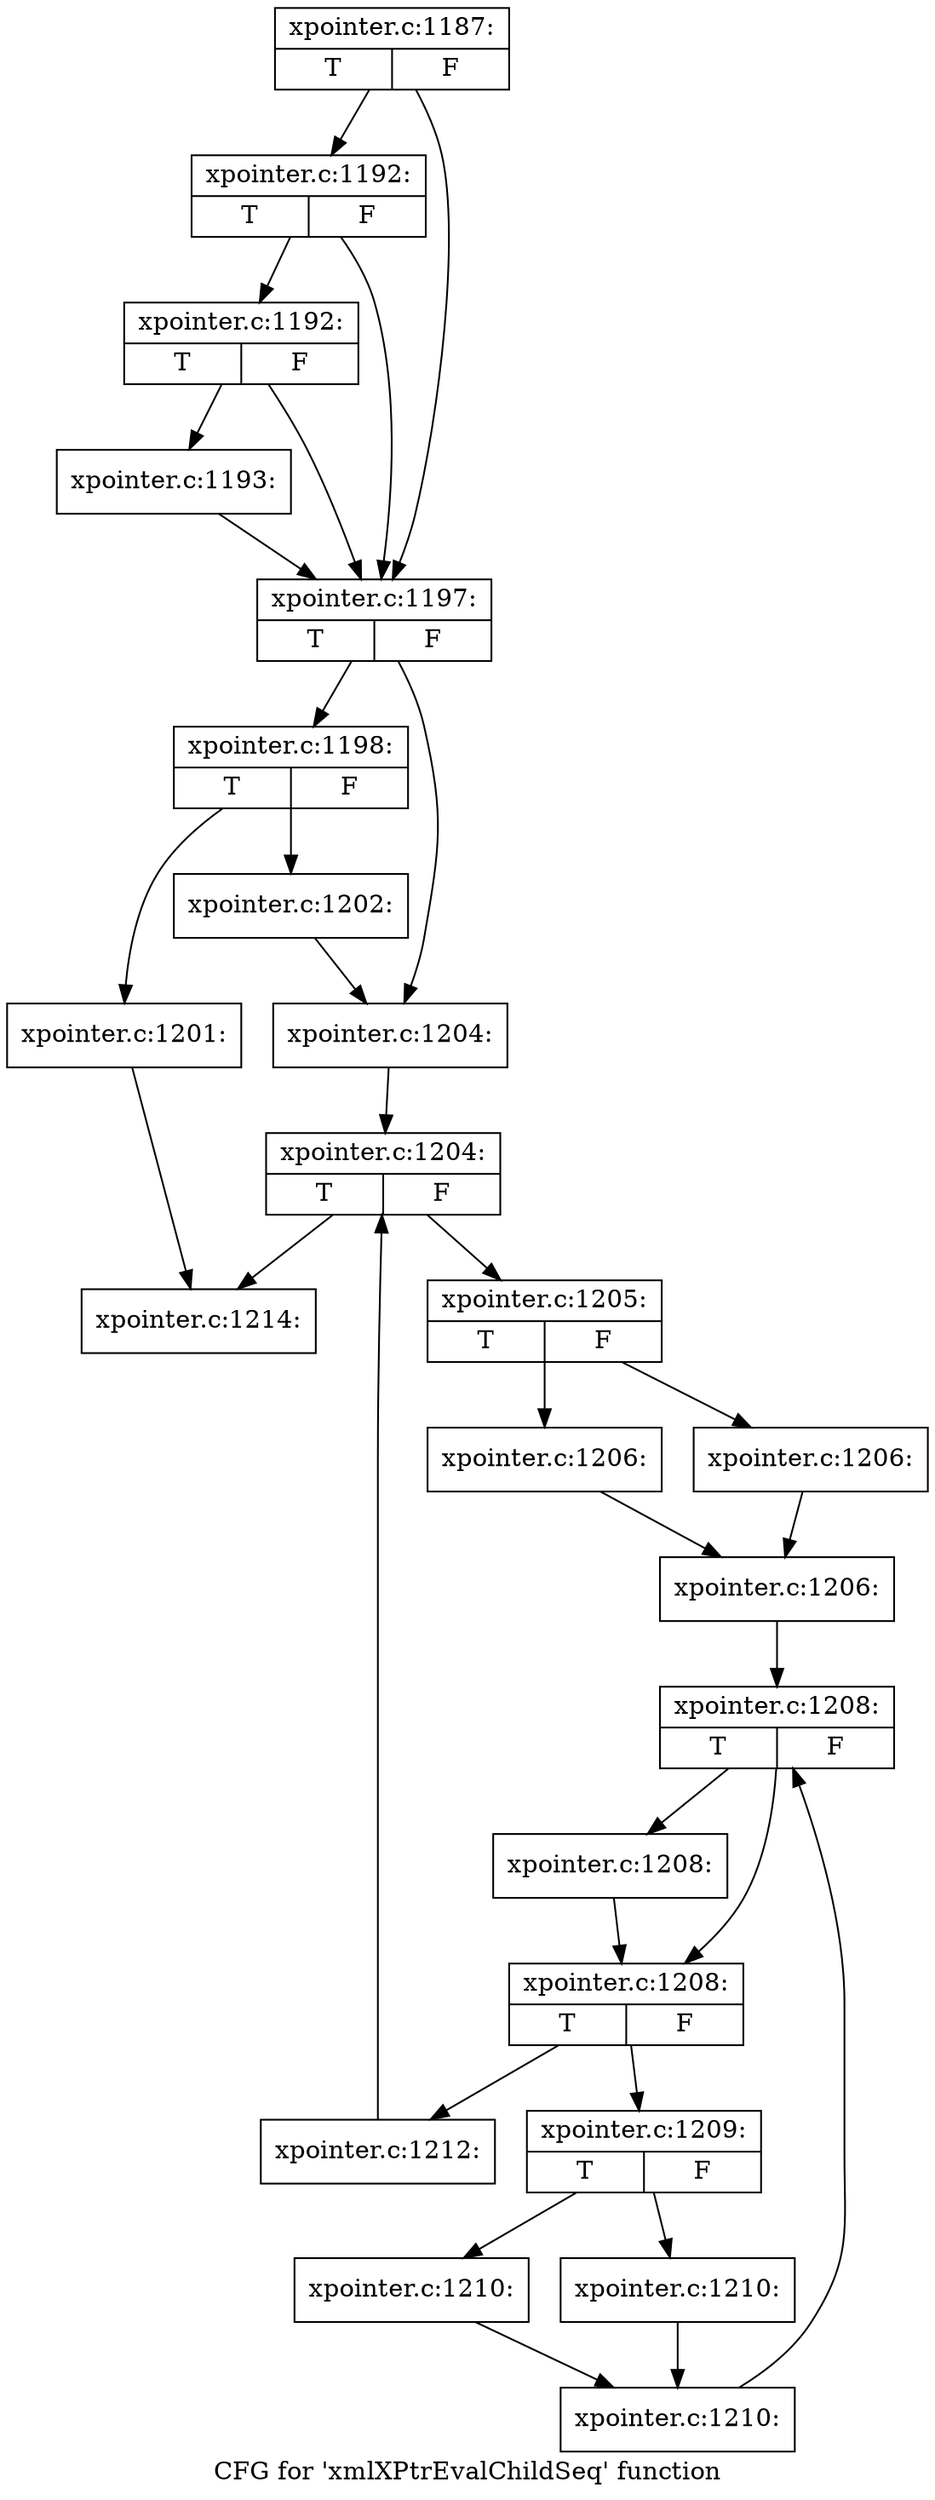 digraph "CFG for 'xmlXPtrEvalChildSeq' function" {
	label="CFG for 'xmlXPtrEvalChildSeq' function";

	Node0x55f69053cff0 [shape=record,label="{xpointer.c:1187:|{<s0>T|<s1>F}}"];
	Node0x55f69053cff0 -> Node0x55f69053dbb0;
	Node0x55f69053cff0 -> Node0x55f69053dae0;
	Node0x55f69053dbb0 [shape=record,label="{xpointer.c:1192:|{<s0>T|<s1>F}}"];
	Node0x55f69053dbb0 -> Node0x55f69053db30;
	Node0x55f69053dbb0 -> Node0x55f69053dae0;
	Node0x55f69053db30 [shape=record,label="{xpointer.c:1192:|{<s0>T|<s1>F}}"];
	Node0x55f69053db30 -> Node0x55f69053da90;
	Node0x55f69053db30 -> Node0x55f69053dae0;
	Node0x55f69053da90 [shape=record,label="{xpointer.c:1193:}"];
	Node0x55f69053da90 -> Node0x55f69053dae0;
	Node0x55f69053dae0 [shape=record,label="{xpointer.c:1197:|{<s0>T|<s1>F}}"];
	Node0x55f69053dae0 -> Node0x55f69053eb90;
	Node0x55f69053dae0 -> Node0x55f69053ebe0;
	Node0x55f69053eb90 [shape=record,label="{xpointer.c:1198:|{<s0>T|<s1>F}}"];
	Node0x55f69053eb90 -> Node0x55f690540be0;
	Node0x55f69053eb90 -> Node0x55f690540c30;
	Node0x55f690540be0 [shape=record,label="{xpointer.c:1201:}"];
	Node0x55f690540be0 -> Node0x55f690541130;
	Node0x55f690540c30 [shape=record,label="{xpointer.c:1202:}"];
	Node0x55f690540c30 -> Node0x55f69053ebe0;
	Node0x55f69053ebe0 [shape=record,label="{xpointer.c:1204:}"];
	Node0x55f69053ebe0 -> Node0x55f690540f10;
	Node0x55f690540f10 [shape=record,label="{xpointer.c:1204:|{<s0>T|<s1>F}}"];
	Node0x55f690540f10 -> Node0x55f690541490;
	Node0x55f690540f10 -> Node0x55f690541130;
	Node0x55f690541490 [shape=record,label="{xpointer.c:1205:|{<s0>T|<s1>F}}"];
	Node0x55f690541490 -> Node0x55f69048b440;
	Node0x55f690541490 -> Node0x55f69048b490;
	Node0x55f69048b440 [shape=record,label="{xpointer.c:1206:}"];
	Node0x55f69048b440 -> Node0x55f69048b4e0;
	Node0x55f69048b490 [shape=record,label="{xpointer.c:1206:}"];
	Node0x55f69048b490 -> Node0x55f69048b4e0;
	Node0x55f69048b4e0 [shape=record,label="{xpointer.c:1206:}"];
	Node0x55f69048b4e0 -> Node0x55f690542740;
	Node0x55f690542740 [shape=record,label="{xpointer.c:1208:|{<s0>T|<s1>F}}"];
	Node0x55f690542740 -> Node0x55f690542a30;
	Node0x55f690542740 -> Node0x55f6905429e0;
	Node0x55f690542a30 [shape=record,label="{xpointer.c:1208:}"];
	Node0x55f690542a30 -> Node0x55f6905429e0;
	Node0x55f6905429e0 [shape=record,label="{xpointer.c:1208:|{<s0>T|<s1>F}}"];
	Node0x55f6905429e0 -> Node0x55f690543290;
	Node0x55f6905429e0 -> Node0x55f690542960;
	Node0x55f690543290 [shape=record,label="{xpointer.c:1209:|{<s0>T|<s1>F}}"];
	Node0x55f690543290 -> Node0x55f690543a10;
	Node0x55f690543290 -> Node0x55f690543a60;
	Node0x55f690543a10 [shape=record,label="{xpointer.c:1210:}"];
	Node0x55f690543a10 -> Node0x55f690543ab0;
	Node0x55f690543a60 [shape=record,label="{xpointer.c:1210:}"];
	Node0x55f690543a60 -> Node0x55f690543ab0;
	Node0x55f690543ab0 [shape=record,label="{xpointer.c:1210:}"];
	Node0x55f690543ab0 -> Node0x55f690542740;
	Node0x55f690542960 [shape=record,label="{xpointer.c:1212:}"];
	Node0x55f690542960 -> Node0x55f690540f10;
	Node0x55f690541130 [shape=record,label="{xpointer.c:1214:}"];
}
